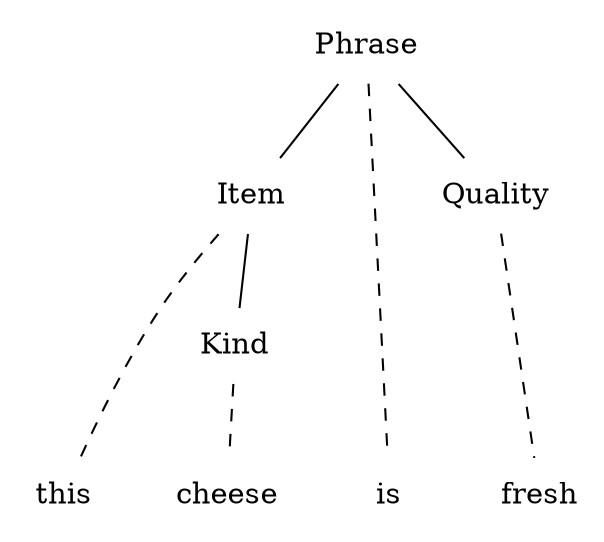 graph {
edge[style="solid"]; node[shape="plaintext"]; 
subgraph {rank=same;
  n3[label="Phrase"]; 
}
 
subgraph {rank=same;
  n1[label="Item"]; 
  n2[label="Quality"]; 
  edge[style="invis"]; 
  n1  --  n2 ;
}
n3 -- n1;
n3 -- n2;
 
subgraph {rank=same;
  n0[label="Kind"]; 
}
n1 -- n0;
 
edge[style="dashed"]; node[shape="plaintext"]; 
subgraph {rank=same;
  n100000[label="this"]; 
  n100001[label="cheese"]; 
  n100002[label="is"]; 
  n100003[label="fresh"]; 
  edge[style="invis"]; 
  n100000  --  n100001  --  n100002  --  n100003 ;
}
n1 -- n100000;
n0 -- n100001;
n3 -- n100002;
n2 -- n100003;
 
}